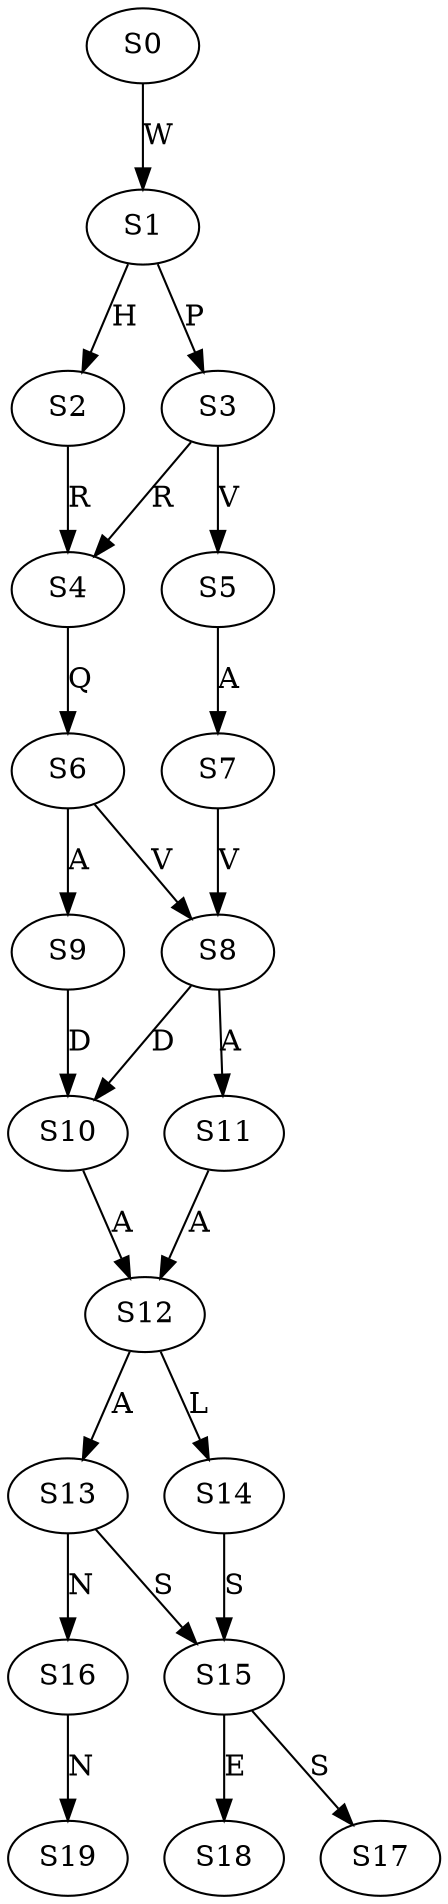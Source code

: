 strict digraph  {
	S0 -> S1 [ label = W ];
	S1 -> S2 [ label = H ];
	S1 -> S3 [ label = P ];
	S2 -> S4 [ label = R ];
	S3 -> S5 [ label = V ];
	S3 -> S4 [ label = R ];
	S4 -> S6 [ label = Q ];
	S5 -> S7 [ label = A ];
	S6 -> S8 [ label = V ];
	S6 -> S9 [ label = A ];
	S7 -> S8 [ label = V ];
	S8 -> S10 [ label = D ];
	S8 -> S11 [ label = A ];
	S9 -> S10 [ label = D ];
	S10 -> S12 [ label = A ];
	S11 -> S12 [ label = A ];
	S12 -> S13 [ label = A ];
	S12 -> S14 [ label = L ];
	S13 -> S15 [ label = S ];
	S13 -> S16 [ label = N ];
	S14 -> S15 [ label = S ];
	S15 -> S17 [ label = S ];
	S15 -> S18 [ label = E ];
	S16 -> S19 [ label = N ];
}
